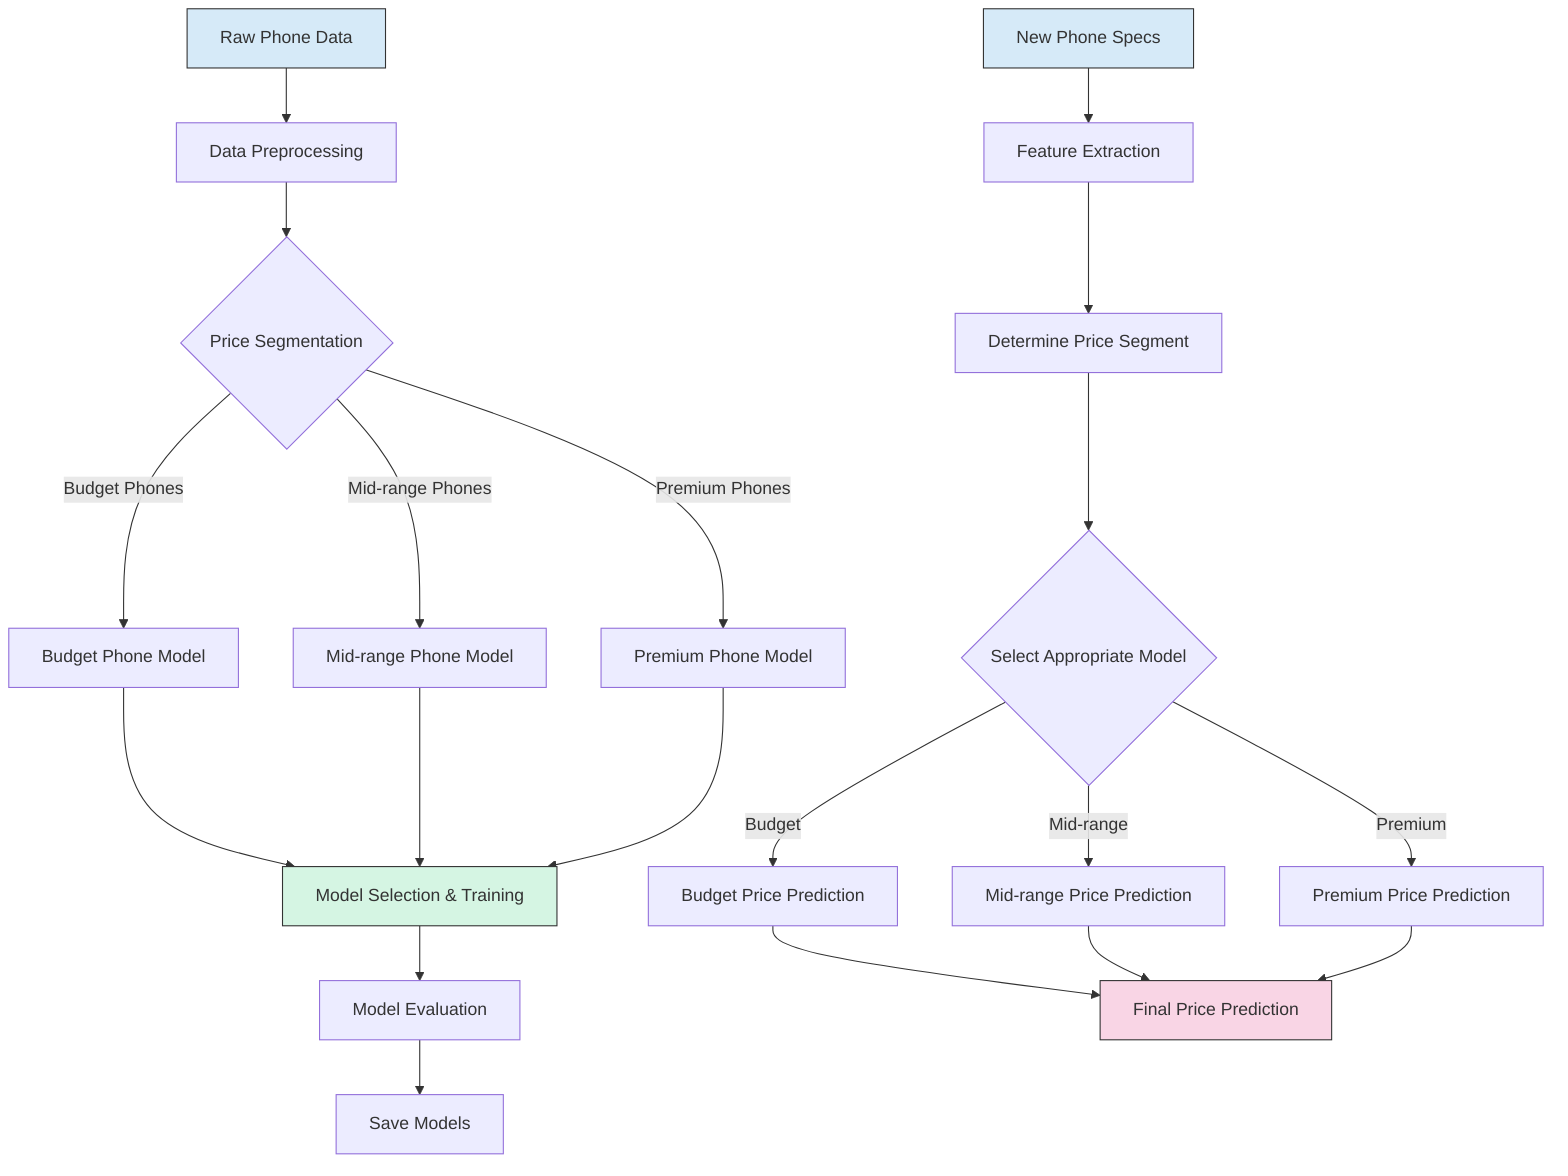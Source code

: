graph TD
    A[Raw Phone Data] --> B[Data Preprocessing]
    B --> C{Price Segmentation}
    C -->|Budget Phones| D[Budget Phone Model]
    C -->|Mid-range Phones| E[Mid-range Phone Model]
    C -->|Premium Phones| F[Premium Phone Model]
    
    D --> G[Model Selection & Training]
    E --> G
    F --> G
    
    G --> H[Model Evaluation]
    H --> I[Save Models]
    
    J[New Phone Specs] --> K[Feature Extraction]
    K --> L[Determine Price Segment]
    L --> M{Select Appropriate Model}
    M -->|Budget| N[Budget Price Prediction]
    M -->|Mid-range| O[Mid-range Price Prediction]
    M -->|Premium| P[Premium Price Prediction]
    
    N --> Q[Final Price Prediction]
    O --> Q
    P --> Q
    
    style A fill:#d6eaf8,stroke:#333
    style J fill:#d6eaf8,stroke:#333
    style G fill:#d5f5e3,stroke:#333
    style Q fill:#f9d5e5,stroke:#333